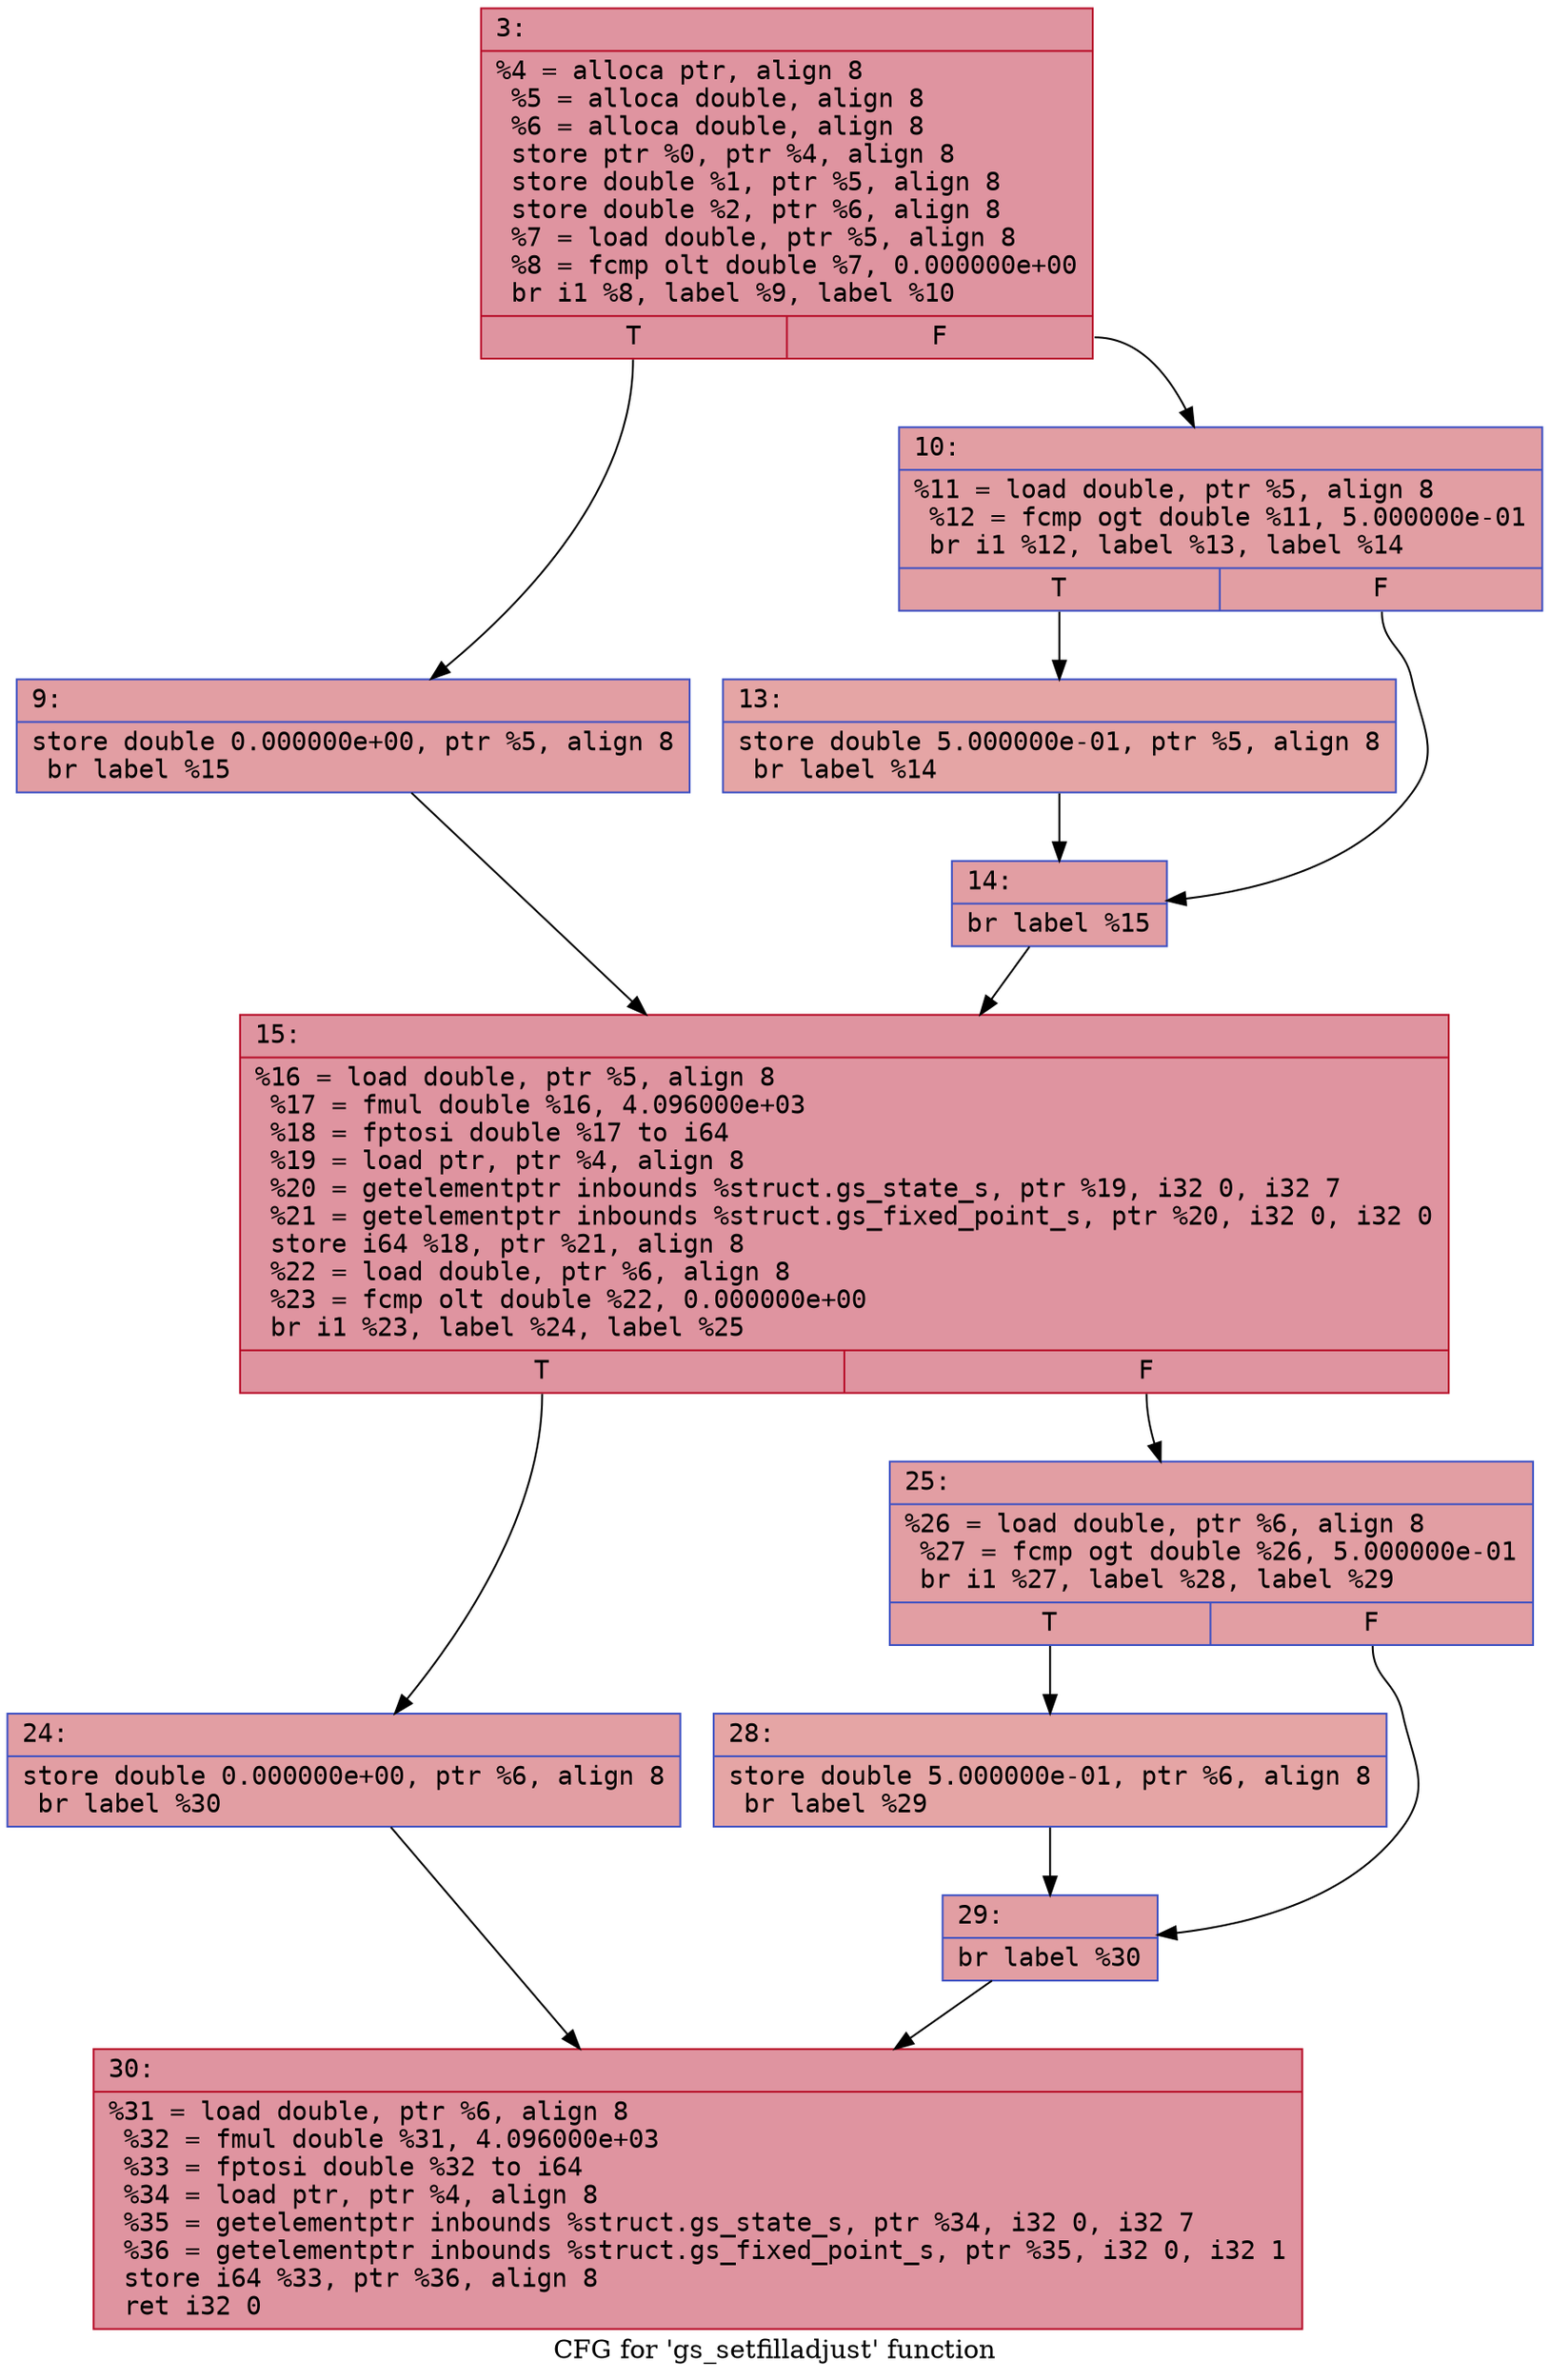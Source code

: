 digraph "CFG for 'gs_setfilladjust' function" {
	label="CFG for 'gs_setfilladjust' function";

	Node0x600000de3f20 [shape=record,color="#b70d28ff", style=filled, fillcolor="#b70d2870" fontname="Courier",label="{3:\l|  %4 = alloca ptr, align 8\l  %5 = alloca double, align 8\l  %6 = alloca double, align 8\l  store ptr %0, ptr %4, align 8\l  store double %1, ptr %5, align 8\l  store double %2, ptr %6, align 8\l  %7 = load double, ptr %5, align 8\l  %8 = fcmp olt double %7, 0.000000e+00\l  br i1 %8, label %9, label %10\l|{<s0>T|<s1>F}}"];
	Node0x600000de3f20:s0 -> Node0x600000de3f70[tooltip="3 -> 9\nProbability 50.00%" ];
	Node0x600000de3f20:s1 -> Node0x600000de4000[tooltip="3 -> 10\nProbability 50.00%" ];
	Node0x600000de3f70 [shape=record,color="#3d50c3ff", style=filled, fillcolor="#be242e70" fontname="Courier",label="{9:\l|  store double 0.000000e+00, ptr %5, align 8\l  br label %15\l}"];
	Node0x600000de3f70 -> Node0x600000de40f0[tooltip="9 -> 15\nProbability 100.00%" ];
	Node0x600000de4000 [shape=record,color="#3d50c3ff", style=filled, fillcolor="#be242e70" fontname="Courier",label="{10:\l|  %11 = load double, ptr %5, align 8\l  %12 = fcmp ogt double %11, 5.000000e-01\l  br i1 %12, label %13, label %14\l|{<s0>T|<s1>F}}"];
	Node0x600000de4000:s0 -> Node0x600000de4050[tooltip="10 -> 13\nProbability 50.00%" ];
	Node0x600000de4000:s1 -> Node0x600000de40a0[tooltip="10 -> 14\nProbability 50.00%" ];
	Node0x600000de4050 [shape=record,color="#3d50c3ff", style=filled, fillcolor="#c5333470" fontname="Courier",label="{13:\l|  store double 5.000000e-01, ptr %5, align 8\l  br label %14\l}"];
	Node0x600000de4050 -> Node0x600000de40a0[tooltip="13 -> 14\nProbability 100.00%" ];
	Node0x600000de40a0 [shape=record,color="#3d50c3ff", style=filled, fillcolor="#be242e70" fontname="Courier",label="{14:\l|  br label %15\l}"];
	Node0x600000de40a0 -> Node0x600000de40f0[tooltip="14 -> 15\nProbability 100.00%" ];
	Node0x600000de40f0 [shape=record,color="#b70d28ff", style=filled, fillcolor="#b70d2870" fontname="Courier",label="{15:\l|  %16 = load double, ptr %5, align 8\l  %17 = fmul double %16, 4.096000e+03\l  %18 = fptosi double %17 to i64\l  %19 = load ptr, ptr %4, align 8\l  %20 = getelementptr inbounds %struct.gs_state_s, ptr %19, i32 0, i32 7\l  %21 = getelementptr inbounds %struct.gs_fixed_point_s, ptr %20, i32 0, i32 0\l  store i64 %18, ptr %21, align 8\l  %22 = load double, ptr %6, align 8\l  %23 = fcmp olt double %22, 0.000000e+00\l  br i1 %23, label %24, label %25\l|{<s0>T|<s1>F}}"];
	Node0x600000de40f0:s0 -> Node0x600000de4140[tooltip="15 -> 24\nProbability 50.00%" ];
	Node0x600000de40f0:s1 -> Node0x600000de4190[tooltip="15 -> 25\nProbability 50.00%" ];
	Node0x600000de4140 [shape=record,color="#3d50c3ff", style=filled, fillcolor="#be242e70" fontname="Courier",label="{24:\l|  store double 0.000000e+00, ptr %6, align 8\l  br label %30\l}"];
	Node0x600000de4140 -> Node0x600000de4280[tooltip="24 -> 30\nProbability 100.00%" ];
	Node0x600000de4190 [shape=record,color="#3d50c3ff", style=filled, fillcolor="#be242e70" fontname="Courier",label="{25:\l|  %26 = load double, ptr %6, align 8\l  %27 = fcmp ogt double %26, 5.000000e-01\l  br i1 %27, label %28, label %29\l|{<s0>T|<s1>F}}"];
	Node0x600000de4190:s0 -> Node0x600000de41e0[tooltip="25 -> 28\nProbability 50.00%" ];
	Node0x600000de4190:s1 -> Node0x600000de4230[tooltip="25 -> 29\nProbability 50.00%" ];
	Node0x600000de41e0 [shape=record,color="#3d50c3ff", style=filled, fillcolor="#c5333470" fontname="Courier",label="{28:\l|  store double 5.000000e-01, ptr %6, align 8\l  br label %29\l}"];
	Node0x600000de41e0 -> Node0x600000de4230[tooltip="28 -> 29\nProbability 100.00%" ];
	Node0x600000de4230 [shape=record,color="#3d50c3ff", style=filled, fillcolor="#be242e70" fontname="Courier",label="{29:\l|  br label %30\l}"];
	Node0x600000de4230 -> Node0x600000de4280[tooltip="29 -> 30\nProbability 100.00%" ];
	Node0x600000de4280 [shape=record,color="#b70d28ff", style=filled, fillcolor="#b70d2870" fontname="Courier",label="{30:\l|  %31 = load double, ptr %6, align 8\l  %32 = fmul double %31, 4.096000e+03\l  %33 = fptosi double %32 to i64\l  %34 = load ptr, ptr %4, align 8\l  %35 = getelementptr inbounds %struct.gs_state_s, ptr %34, i32 0, i32 7\l  %36 = getelementptr inbounds %struct.gs_fixed_point_s, ptr %35, i32 0, i32 1\l  store i64 %33, ptr %36, align 8\l  ret i32 0\l}"];
}
